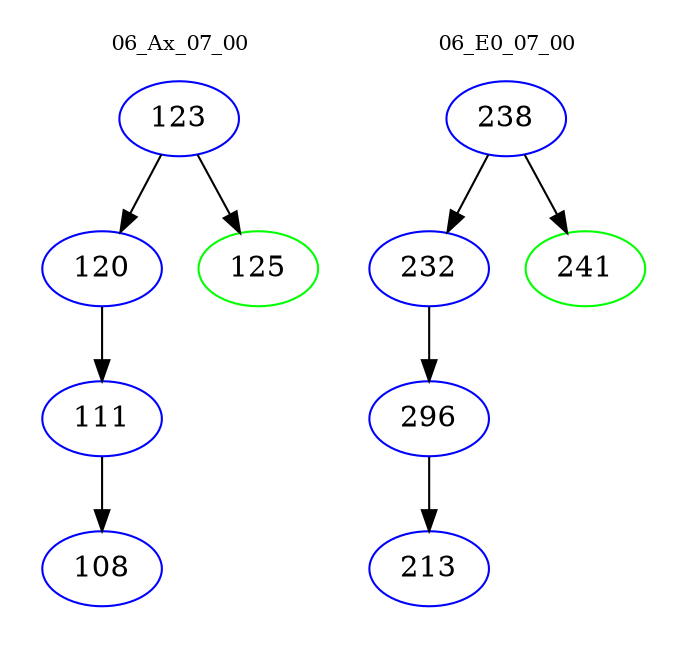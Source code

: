 digraph{
subgraph cluster_0 {
color = white
label = "06_Ax_07_00";
fontsize=10;
T0_123 [label="123", color="blue"]
T0_123 -> T0_120 [color="black"]
T0_120 [label="120", color="blue"]
T0_120 -> T0_111 [color="black"]
T0_111 [label="111", color="blue"]
T0_111 -> T0_108 [color="black"]
T0_108 [label="108", color="blue"]
T0_123 -> T0_125 [color="black"]
T0_125 [label="125", color="green"]
}
subgraph cluster_1 {
color = white
label = "06_E0_07_00";
fontsize=10;
T1_238 [label="238", color="blue"]
T1_238 -> T1_232 [color="black"]
T1_232 [label="232", color="blue"]
T1_232 -> T1_296 [color="black"]
T1_296 [label="296", color="blue"]
T1_296 -> T1_213 [color="black"]
T1_213 [label="213", color="blue"]
T1_238 -> T1_241 [color="black"]
T1_241 [label="241", color="green"]
}
}
